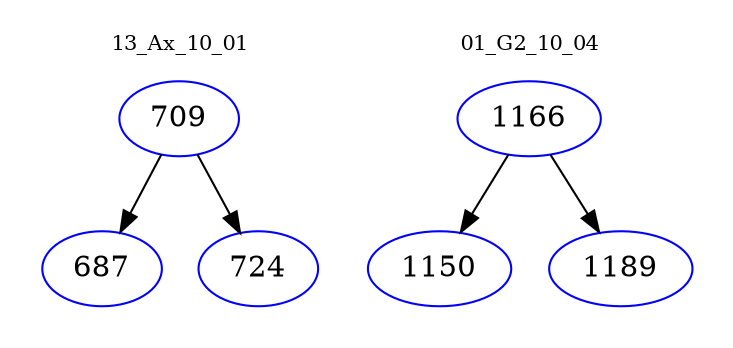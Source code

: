 digraph{
subgraph cluster_0 {
color = white
label = "13_Ax_10_01";
fontsize=10;
T0_709 [label="709", color="blue"]
T0_709 -> T0_687 [color="black"]
T0_687 [label="687", color="blue"]
T0_709 -> T0_724 [color="black"]
T0_724 [label="724", color="blue"]
}
subgraph cluster_1 {
color = white
label = "01_G2_10_04";
fontsize=10;
T1_1166 [label="1166", color="blue"]
T1_1166 -> T1_1150 [color="black"]
T1_1150 [label="1150", color="blue"]
T1_1166 -> T1_1189 [color="black"]
T1_1189 [label="1189", color="blue"]
}
}
